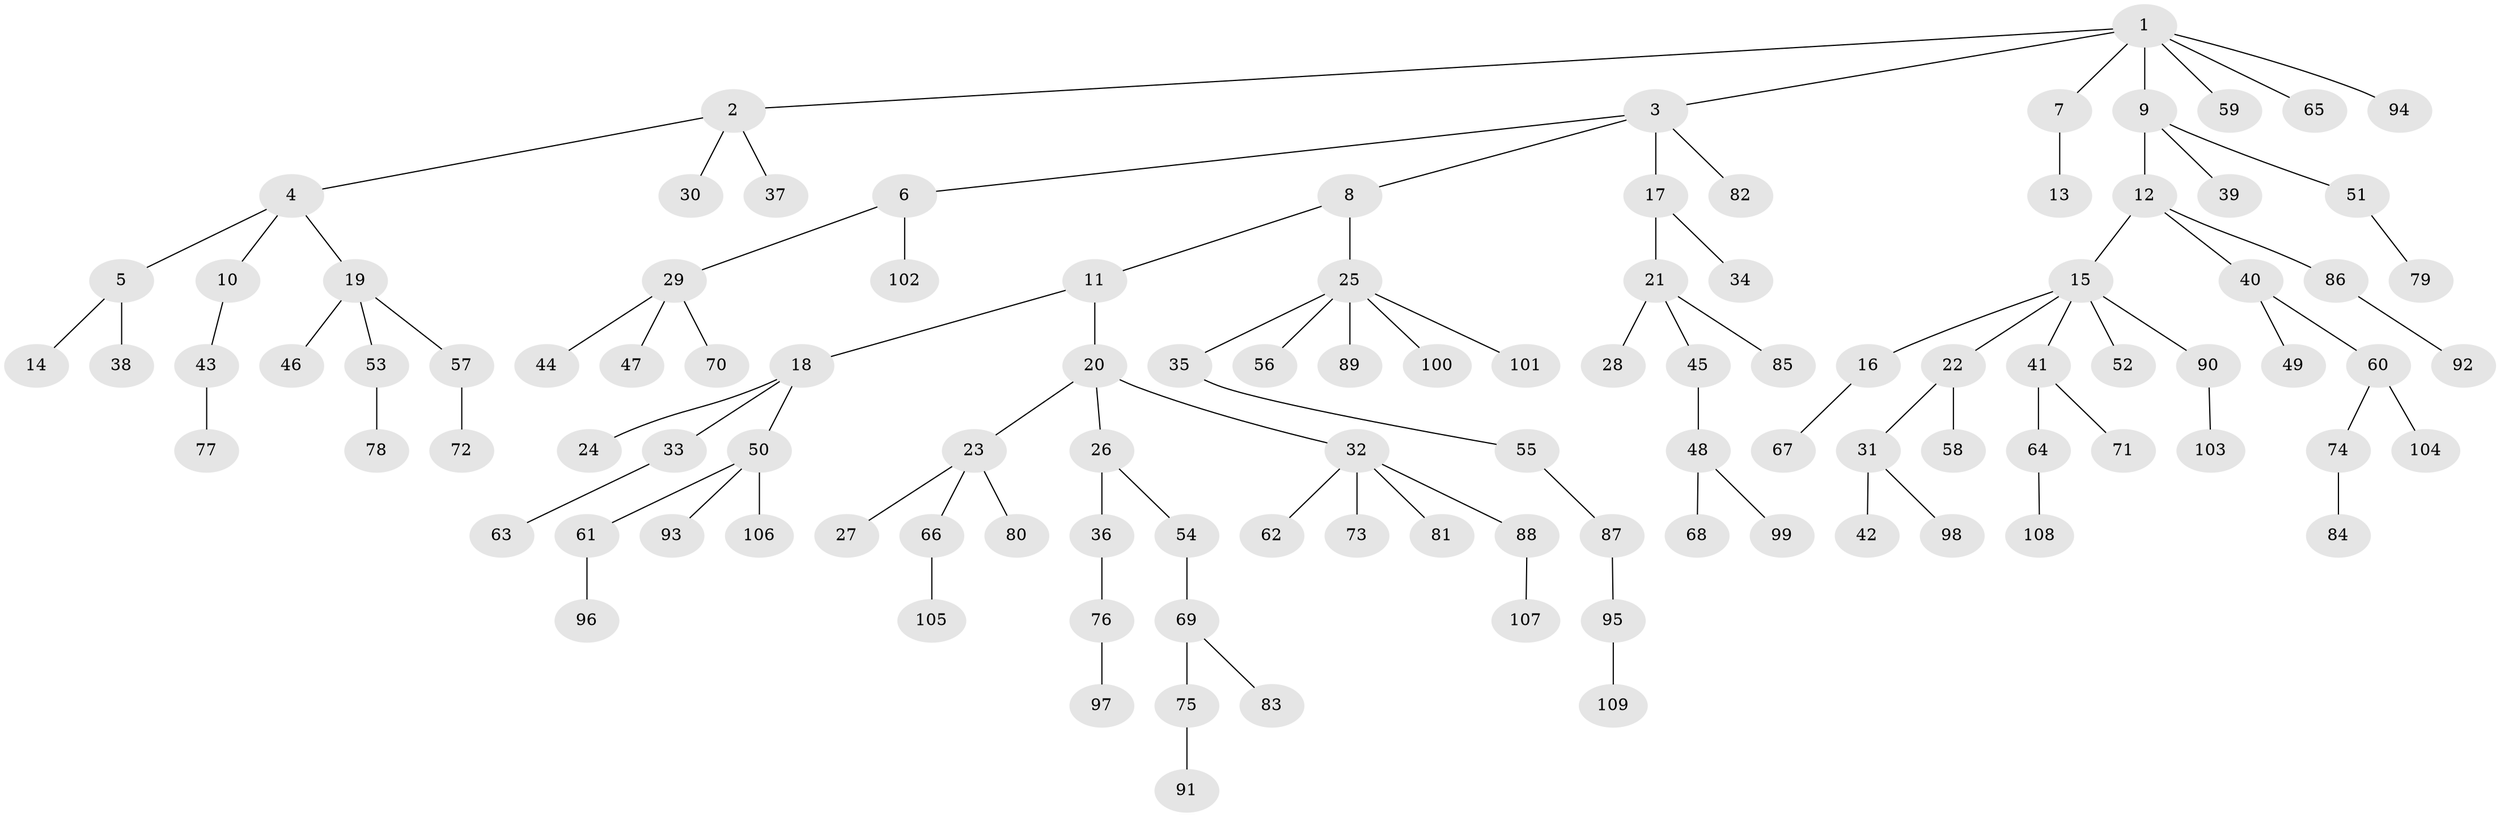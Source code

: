 // coarse degree distribution, {3: 0.12121212121212122, 2: 0.3333333333333333, 4: 0.12121212121212122, 1: 0.42424242424242425}
// Generated by graph-tools (version 1.1) at 2025/52/03/04/25 22:52:02]
// undirected, 109 vertices, 108 edges
graph export_dot {
  node [color=gray90,style=filled];
  1;
  2;
  3;
  4;
  5;
  6;
  7;
  8;
  9;
  10;
  11;
  12;
  13;
  14;
  15;
  16;
  17;
  18;
  19;
  20;
  21;
  22;
  23;
  24;
  25;
  26;
  27;
  28;
  29;
  30;
  31;
  32;
  33;
  34;
  35;
  36;
  37;
  38;
  39;
  40;
  41;
  42;
  43;
  44;
  45;
  46;
  47;
  48;
  49;
  50;
  51;
  52;
  53;
  54;
  55;
  56;
  57;
  58;
  59;
  60;
  61;
  62;
  63;
  64;
  65;
  66;
  67;
  68;
  69;
  70;
  71;
  72;
  73;
  74;
  75;
  76;
  77;
  78;
  79;
  80;
  81;
  82;
  83;
  84;
  85;
  86;
  87;
  88;
  89;
  90;
  91;
  92;
  93;
  94;
  95;
  96;
  97;
  98;
  99;
  100;
  101;
  102;
  103;
  104;
  105;
  106;
  107;
  108;
  109;
  1 -- 2;
  1 -- 3;
  1 -- 7;
  1 -- 9;
  1 -- 59;
  1 -- 65;
  1 -- 94;
  2 -- 4;
  2 -- 30;
  2 -- 37;
  3 -- 6;
  3 -- 8;
  3 -- 17;
  3 -- 82;
  4 -- 5;
  4 -- 10;
  4 -- 19;
  5 -- 14;
  5 -- 38;
  6 -- 29;
  6 -- 102;
  7 -- 13;
  8 -- 11;
  8 -- 25;
  9 -- 12;
  9 -- 39;
  9 -- 51;
  10 -- 43;
  11 -- 18;
  11 -- 20;
  12 -- 15;
  12 -- 40;
  12 -- 86;
  15 -- 16;
  15 -- 22;
  15 -- 41;
  15 -- 52;
  15 -- 90;
  16 -- 67;
  17 -- 21;
  17 -- 34;
  18 -- 24;
  18 -- 33;
  18 -- 50;
  19 -- 46;
  19 -- 53;
  19 -- 57;
  20 -- 23;
  20 -- 26;
  20 -- 32;
  21 -- 28;
  21 -- 45;
  21 -- 85;
  22 -- 31;
  22 -- 58;
  23 -- 27;
  23 -- 66;
  23 -- 80;
  25 -- 35;
  25 -- 56;
  25 -- 89;
  25 -- 100;
  25 -- 101;
  26 -- 36;
  26 -- 54;
  29 -- 44;
  29 -- 47;
  29 -- 70;
  31 -- 42;
  31 -- 98;
  32 -- 62;
  32 -- 73;
  32 -- 81;
  32 -- 88;
  33 -- 63;
  35 -- 55;
  36 -- 76;
  40 -- 49;
  40 -- 60;
  41 -- 64;
  41 -- 71;
  43 -- 77;
  45 -- 48;
  48 -- 68;
  48 -- 99;
  50 -- 61;
  50 -- 93;
  50 -- 106;
  51 -- 79;
  53 -- 78;
  54 -- 69;
  55 -- 87;
  57 -- 72;
  60 -- 74;
  60 -- 104;
  61 -- 96;
  64 -- 108;
  66 -- 105;
  69 -- 75;
  69 -- 83;
  74 -- 84;
  75 -- 91;
  76 -- 97;
  86 -- 92;
  87 -- 95;
  88 -- 107;
  90 -- 103;
  95 -- 109;
}
